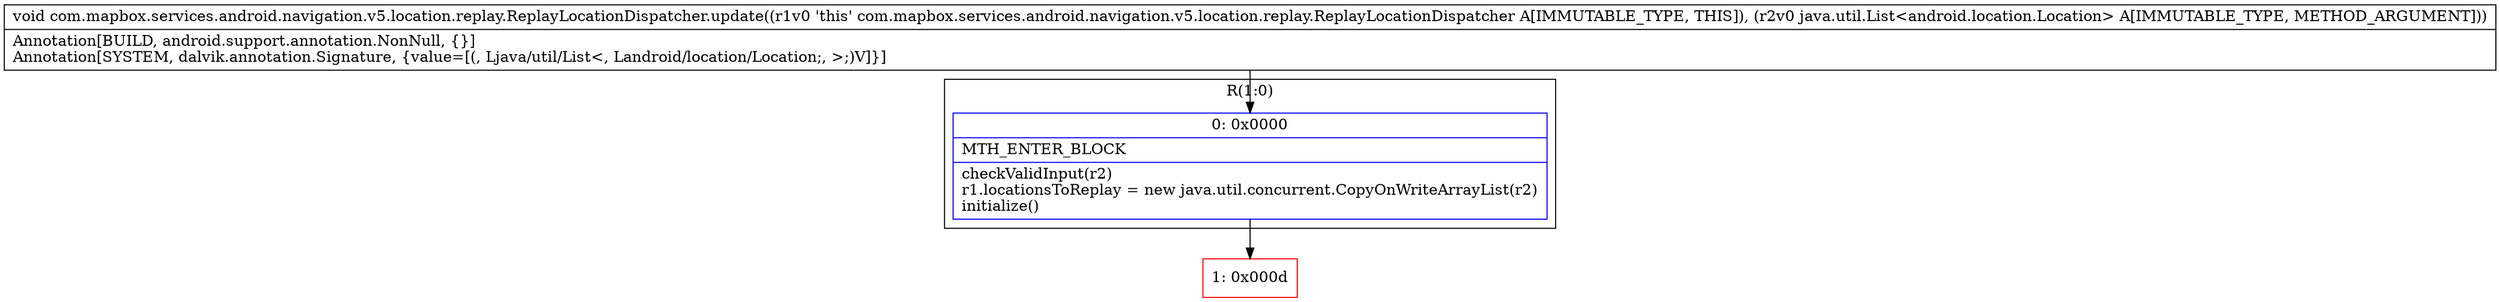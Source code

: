 digraph "CFG forcom.mapbox.services.android.navigation.v5.location.replay.ReplayLocationDispatcher.update(Ljava\/util\/List;)V" {
subgraph cluster_Region_1805244468 {
label = "R(1:0)";
node [shape=record,color=blue];
Node_0 [shape=record,label="{0\:\ 0x0000|MTH_ENTER_BLOCK\l|checkValidInput(r2)\lr1.locationsToReplay = new java.util.concurrent.CopyOnWriteArrayList(r2)\linitialize()\l}"];
}
Node_1 [shape=record,color=red,label="{1\:\ 0x000d}"];
MethodNode[shape=record,label="{void com.mapbox.services.android.navigation.v5.location.replay.ReplayLocationDispatcher.update((r1v0 'this' com.mapbox.services.android.navigation.v5.location.replay.ReplayLocationDispatcher A[IMMUTABLE_TYPE, THIS]), (r2v0 java.util.List\<android.location.Location\> A[IMMUTABLE_TYPE, METHOD_ARGUMENT]))  | Annotation[BUILD, android.support.annotation.NonNull, \{\}]\lAnnotation[SYSTEM, dalvik.annotation.Signature, \{value=[(, Ljava\/util\/List\<, Landroid\/location\/Location;, \>;)V]\}]\l}"];
MethodNode -> Node_0;
Node_0 -> Node_1;
}

